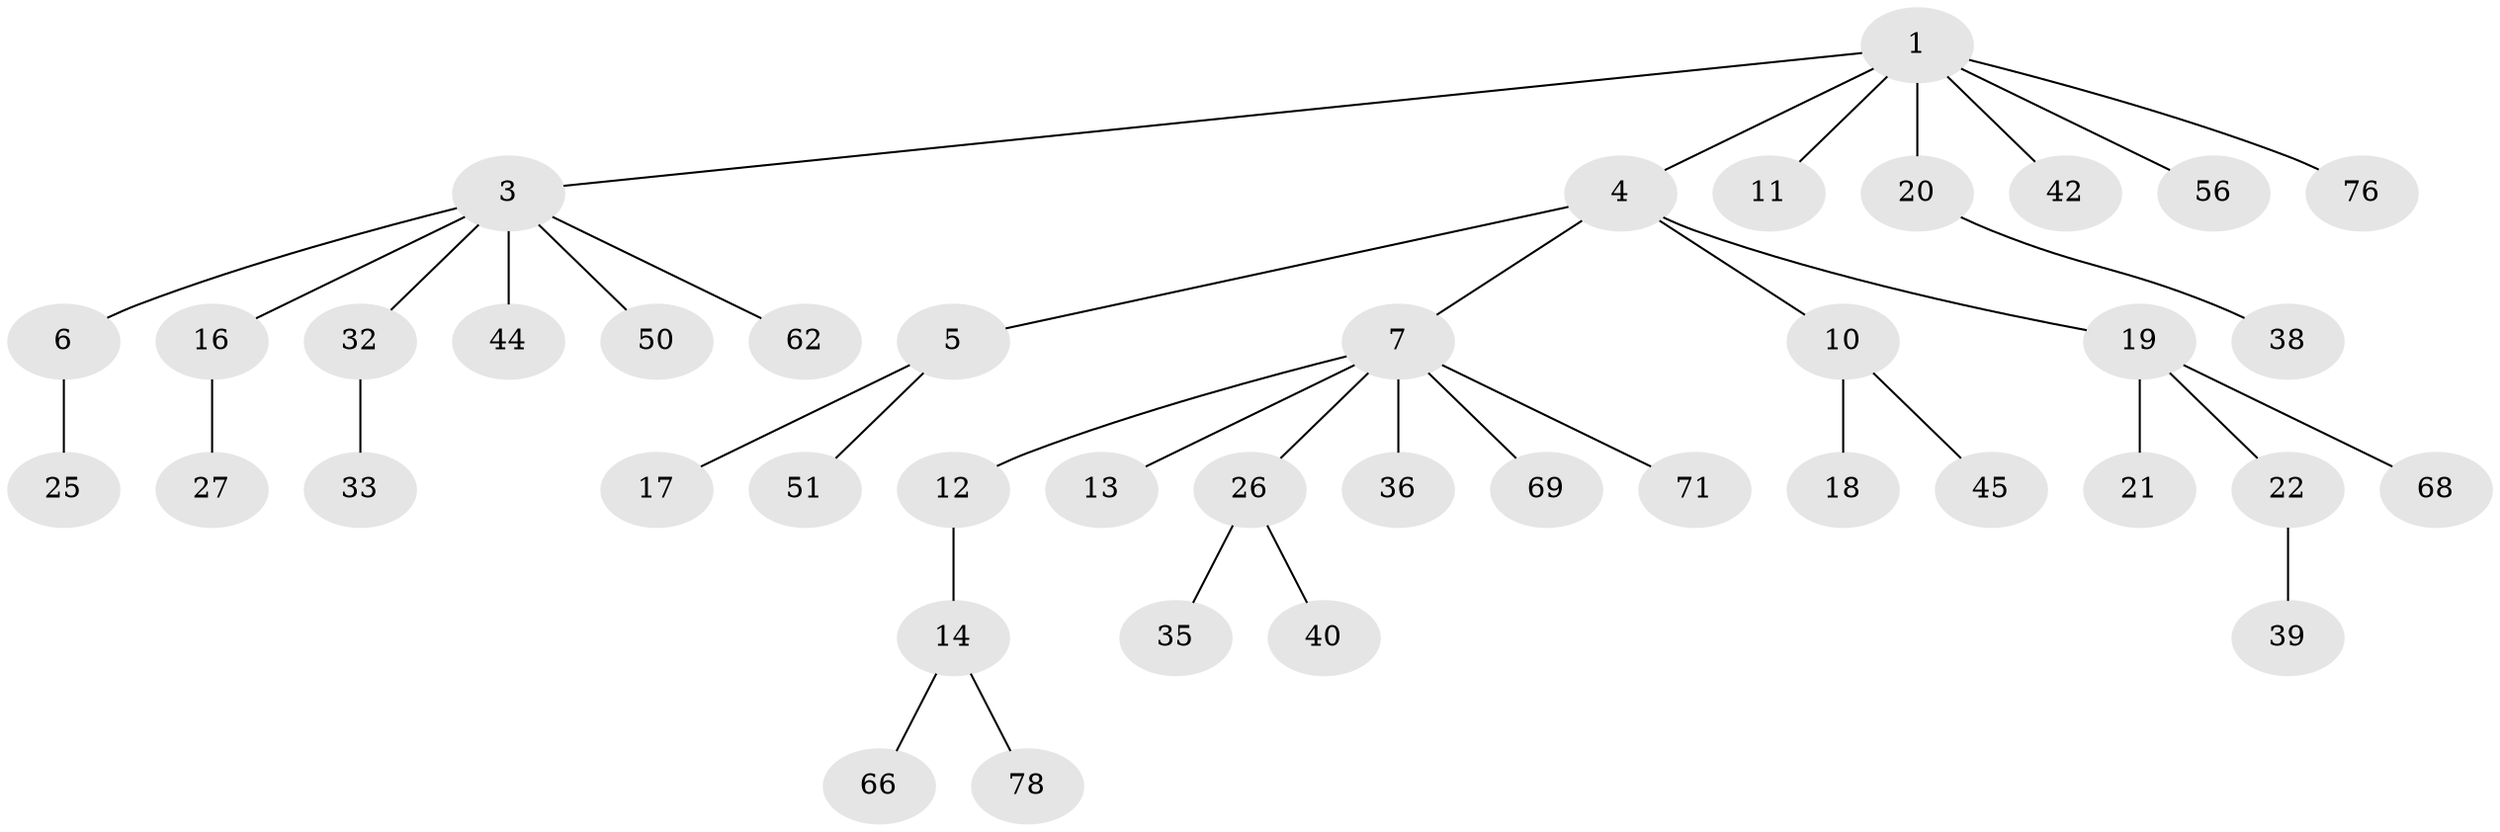 // original degree distribution, {3: 0.08536585365853659, 6: 0.036585365853658534, 5: 0.024390243902439025, 7: 0.012195121951219513, 4: 0.04878048780487805, 1: 0.4878048780487805, 2: 0.3048780487804878}
// Generated by graph-tools (version 1.1) at 2025/15/03/09/25 04:15:34]
// undirected, 41 vertices, 40 edges
graph export_dot {
graph [start="1"]
  node [color=gray90,style=filled];
  1 [super="+2"];
  3 [super="+37+8"];
  4 [super="+15"];
  5 [super="+82+57"];
  6 [super="+9"];
  7;
  10 [super="+23+34"];
  11 [super="+70"];
  12;
  13;
  14 [super="+30+58+24"];
  16;
  17;
  18;
  19 [super="+41"];
  20 [super="+28"];
  21 [super="+55"];
  22 [super="+31"];
  25 [super="+49"];
  26;
  27;
  32 [super="+53"];
  33 [super="+81+48"];
  35;
  36;
  38 [super="+64"];
  39 [super="+52"];
  40 [super="+47"];
  42;
  44;
  45;
  50 [super="+61"];
  51 [super="+80"];
  56 [super="+60"];
  62;
  66;
  68;
  69;
  71 [super="+77"];
  76;
  78;
  1 -- 11;
  1 -- 42;
  1 -- 3;
  1 -- 4;
  1 -- 20;
  1 -- 56;
  1 -- 76;
  3 -- 6;
  3 -- 16;
  3 -- 44;
  3 -- 32;
  3 -- 50;
  3 -- 62;
  4 -- 5;
  4 -- 7;
  4 -- 10;
  4 -- 19;
  5 -- 17;
  5 -- 51;
  6 -- 25;
  7 -- 12;
  7 -- 13;
  7 -- 26;
  7 -- 36;
  7 -- 69;
  7 -- 71;
  10 -- 18;
  10 -- 45;
  12 -- 14;
  14 -- 78;
  14 -- 66;
  16 -- 27;
  19 -- 21;
  19 -- 22;
  19 -- 68;
  20 -- 38;
  22 -- 39;
  26 -- 35;
  26 -- 40;
  32 -- 33;
}
